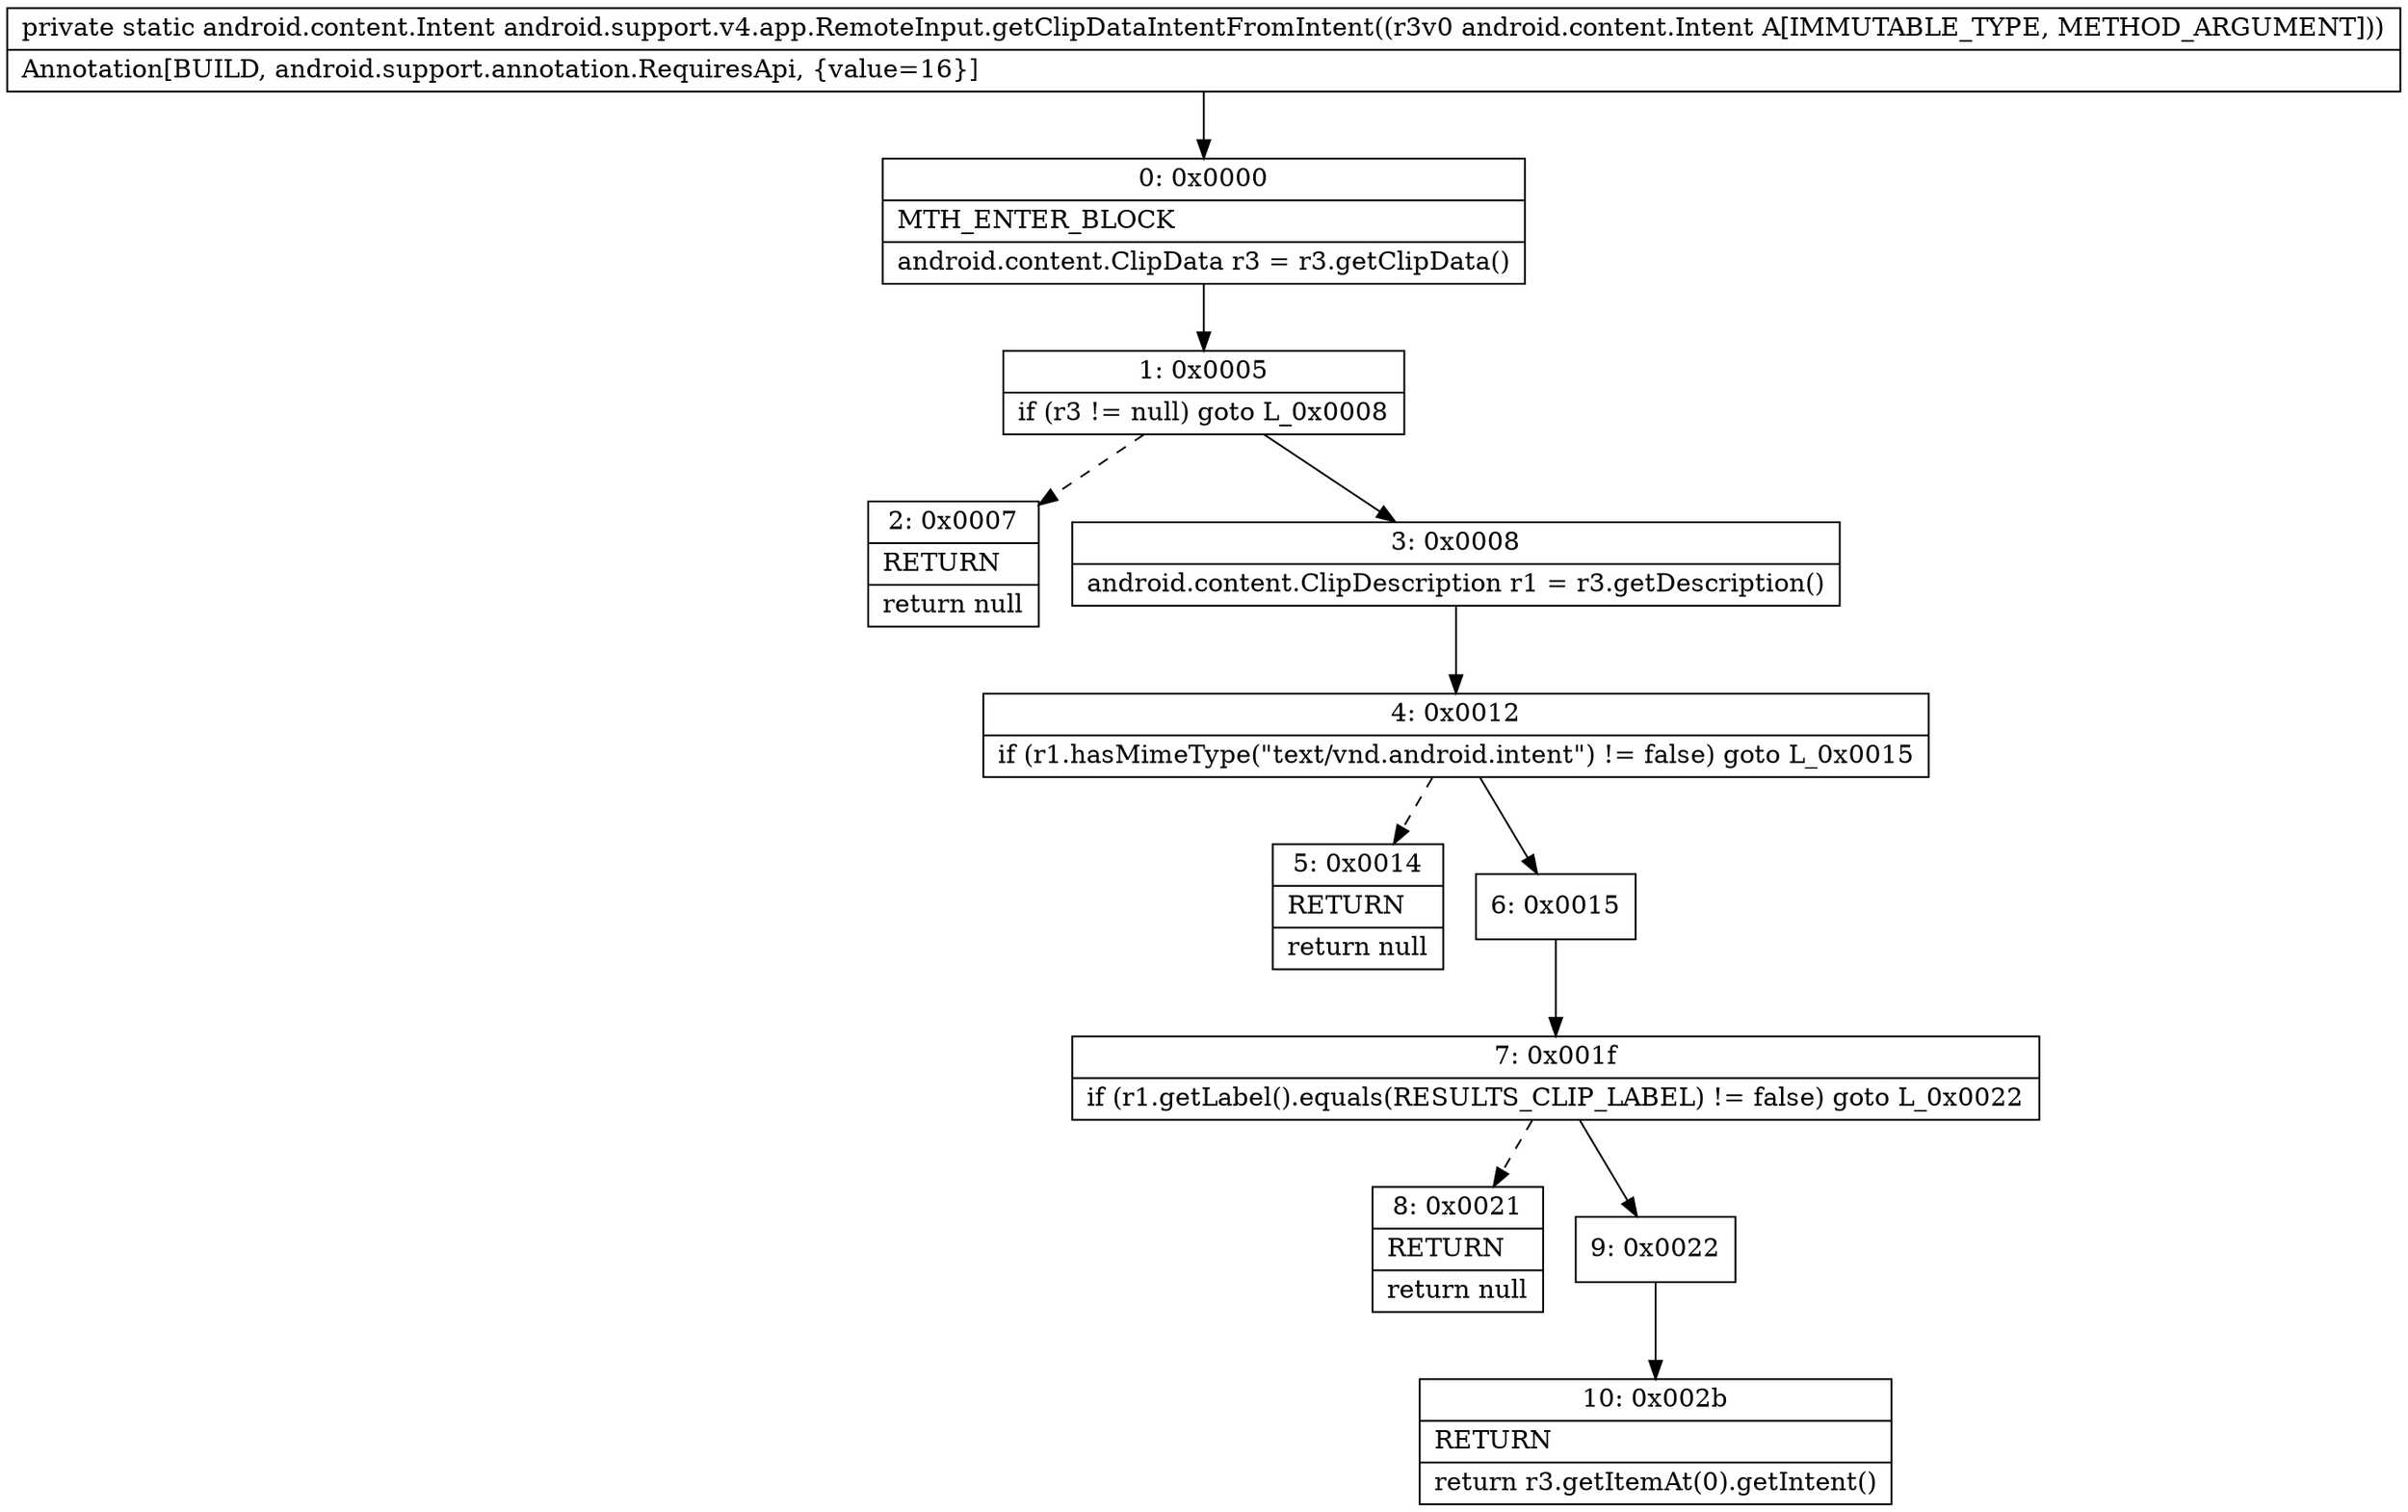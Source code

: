 digraph "CFG forandroid.support.v4.app.RemoteInput.getClipDataIntentFromIntent(Landroid\/content\/Intent;)Landroid\/content\/Intent;" {
Node_0 [shape=record,label="{0\:\ 0x0000|MTH_ENTER_BLOCK\l|android.content.ClipData r3 = r3.getClipData()\l}"];
Node_1 [shape=record,label="{1\:\ 0x0005|if (r3 != null) goto L_0x0008\l}"];
Node_2 [shape=record,label="{2\:\ 0x0007|RETURN\l|return null\l}"];
Node_3 [shape=record,label="{3\:\ 0x0008|android.content.ClipDescription r1 = r3.getDescription()\l}"];
Node_4 [shape=record,label="{4\:\ 0x0012|if (r1.hasMimeType(\"text\/vnd.android.intent\") != false) goto L_0x0015\l}"];
Node_5 [shape=record,label="{5\:\ 0x0014|RETURN\l|return null\l}"];
Node_6 [shape=record,label="{6\:\ 0x0015}"];
Node_7 [shape=record,label="{7\:\ 0x001f|if (r1.getLabel().equals(RESULTS_CLIP_LABEL) != false) goto L_0x0022\l}"];
Node_8 [shape=record,label="{8\:\ 0x0021|RETURN\l|return null\l}"];
Node_9 [shape=record,label="{9\:\ 0x0022}"];
Node_10 [shape=record,label="{10\:\ 0x002b|RETURN\l|return r3.getItemAt(0).getIntent()\l}"];
MethodNode[shape=record,label="{private static android.content.Intent android.support.v4.app.RemoteInput.getClipDataIntentFromIntent((r3v0 android.content.Intent A[IMMUTABLE_TYPE, METHOD_ARGUMENT]))  | Annotation[BUILD, android.support.annotation.RequiresApi, \{value=16\}]\l}"];
MethodNode -> Node_0;
Node_0 -> Node_1;
Node_1 -> Node_2[style=dashed];
Node_1 -> Node_3;
Node_3 -> Node_4;
Node_4 -> Node_5[style=dashed];
Node_4 -> Node_6;
Node_6 -> Node_7;
Node_7 -> Node_8[style=dashed];
Node_7 -> Node_9;
Node_9 -> Node_10;
}

